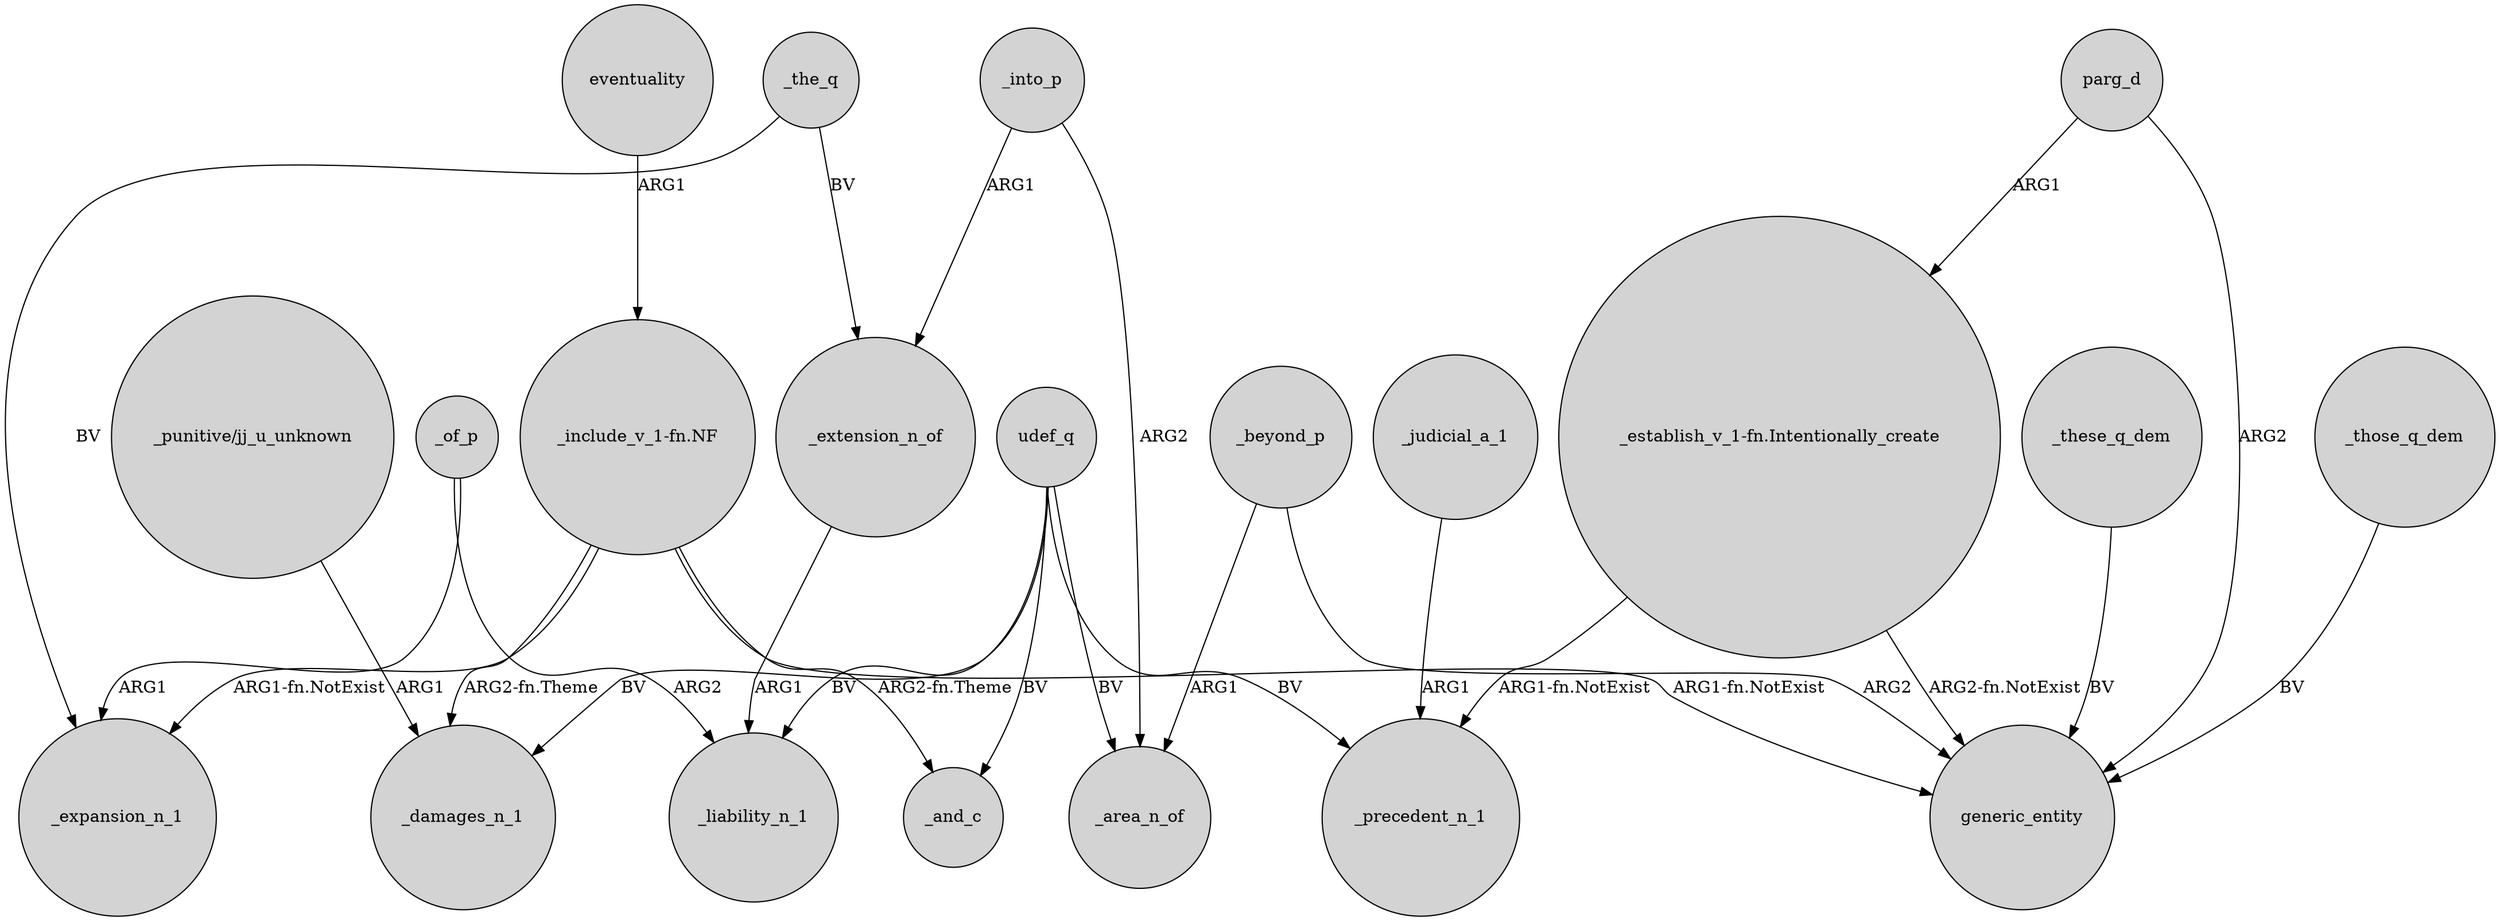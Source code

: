digraph {
	node [shape=circle style=filled]
	_these_q_dem -> generic_entity [label=BV]
	_extension_n_of -> _liability_n_1 [label=ARG1]
	udef_q -> _liability_n_1 [label=BV]
	_into_p -> _extension_n_of [label=ARG1]
	_of_p -> _liability_n_1 [label=ARG2]
	_beyond_p -> _area_n_of [label=ARG1]
	"_include_v_1-fn.NF" -> _damages_n_1 [label="ARG2-fn.Theme"]
	"_punitive/jj_u_unknown" -> _damages_n_1 [label=ARG1]
	eventuality -> "_include_v_1-fn.NF" [label=ARG1]
	"_establish_v_1-fn.Intentionally_create" -> generic_entity [label="ARG2-fn.NotExist"]
	parg_d -> generic_entity [label=ARG2]
	_of_p -> _expansion_n_1 [label=ARG1]
	_judicial_a_1 -> _precedent_n_1 [label=ARG1]
	udef_q -> _damages_n_1 [label=BV]
	parg_d -> "_establish_v_1-fn.Intentionally_create" [label=ARG1]
	_the_q -> _extension_n_of [label=BV]
	"_establish_v_1-fn.Intentionally_create" -> _precedent_n_1 [label="ARG1-fn.NotExist"]
	_beyond_p -> generic_entity [label=ARG2]
	"_include_v_1-fn.NF" -> _expansion_n_1 [label="ARG1-fn.NotExist"]
	"_include_v_1-fn.NF" -> generic_entity [label="ARG1-fn.NotExist"]
	"_include_v_1-fn.NF" -> _and_c [label="ARG2-fn.Theme"]
	udef_q -> _precedent_n_1 [label=BV]
	udef_q -> _and_c [label=BV]
	udef_q -> _area_n_of [label=BV]
	_the_q -> _expansion_n_1 [label=BV]
	_those_q_dem -> generic_entity [label=BV]
	_into_p -> _area_n_of [label=ARG2]
}

